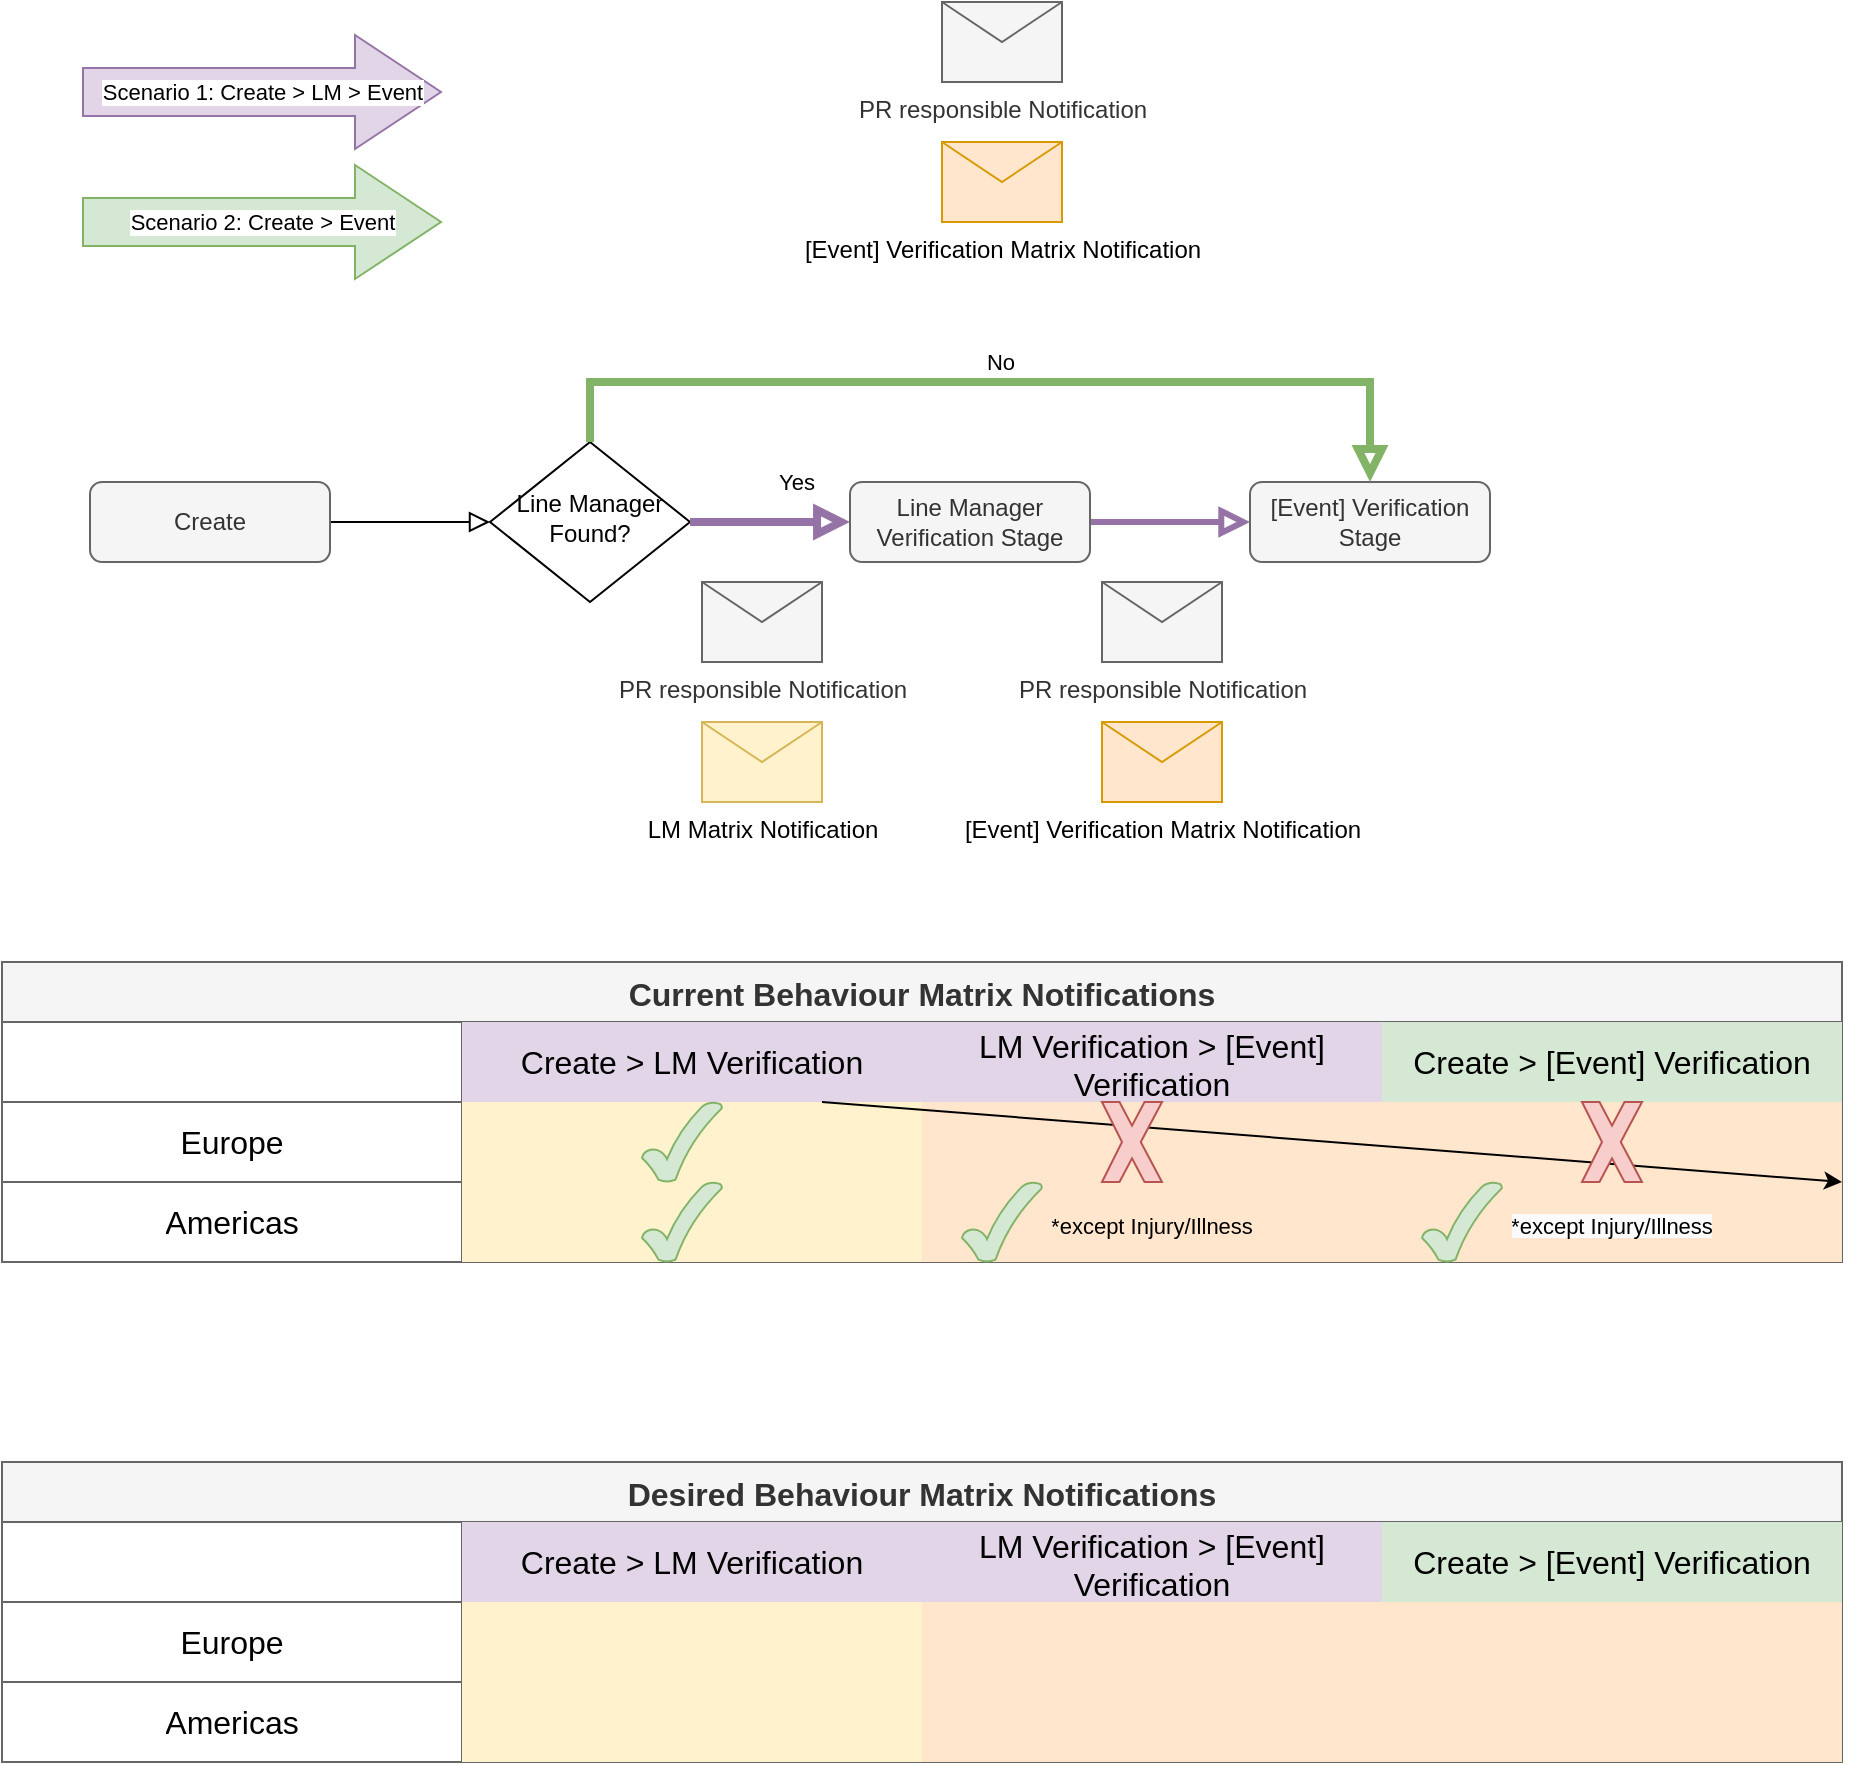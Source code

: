 <mxfile version="22.1.3" type="github">
  <diagram id="C5RBs43oDa-KdzZeNtuy" name="Page-1">
    <mxGraphModel dx="1386" dy="751" grid="1" gridSize="10" guides="1" tooltips="1" connect="1" arrows="1" fold="1" page="1" pageScale="1" pageWidth="827" pageHeight="1169" math="0" shadow="0">
      <root>
        <mxCell id="WIyWlLk6GJQsqaUBKTNV-0" />
        <mxCell id="WIyWlLk6GJQsqaUBKTNV-1" parent="WIyWlLk6GJQsqaUBKTNV-0" />
        <mxCell id="WIyWlLk6GJQsqaUBKTNV-2" value="" style="rounded=0;html=1;jettySize=auto;orthogonalLoop=1;fontSize=11;endArrow=block;endFill=0;endSize=8;strokeWidth=1;shadow=0;labelBackgroundColor=none;edgeStyle=orthogonalEdgeStyle;exitX=1;exitY=0.5;exitDx=0;exitDy=0;" parent="WIyWlLk6GJQsqaUBKTNV-1" source="WIyWlLk6GJQsqaUBKTNV-3" edge="1">
          <mxGeometry relative="1" as="geometry">
            <mxPoint x="264" y="430" as="targetPoint" />
          </mxGeometry>
        </mxCell>
        <mxCell id="WIyWlLk6GJQsqaUBKTNV-3" value="Create" style="rounded=1;whiteSpace=wrap;html=1;fontSize=12;glass=0;strokeWidth=1;shadow=0;fillColor=#f5f5f5;strokeColor=#666666;fontColor=#333333;" parent="WIyWlLk6GJQsqaUBKTNV-1" vertex="1">
          <mxGeometry x="64" y="410" width="120" height="40" as="geometry" />
        </mxCell>
        <mxCell id="WIyWlLk6GJQsqaUBKTNV-5" value="" style="edgeStyle=orthogonalEdgeStyle;rounded=0;html=1;jettySize=auto;orthogonalLoop=1;fontSize=11;endArrow=block;endFill=0;endSize=8;strokeWidth=3;shadow=0;labelBackgroundColor=none;exitX=1;exitY=0.5;exitDx=0;exitDy=0;fillColor=#e1d5e7;strokeColor=#9673a6;" parent="WIyWlLk6GJQsqaUBKTNV-1" source="WIyWlLk6GJQsqaUBKTNV-12" target="WIyWlLk6GJQsqaUBKTNV-7" edge="1">
          <mxGeometry y="10" relative="1" as="geometry">
            <mxPoint as="offset" />
          </mxGeometry>
        </mxCell>
        <mxCell id="WIyWlLk6GJQsqaUBKTNV-6" value="Line Manager Found?" style="rhombus;whiteSpace=wrap;html=1;shadow=0;fontFamily=Helvetica;fontSize=12;align=center;strokeWidth=1;spacing=6;spacingTop=-4;" parent="WIyWlLk6GJQsqaUBKTNV-1" vertex="1">
          <mxGeometry x="264" y="390" width="100" height="80" as="geometry" />
        </mxCell>
        <mxCell id="WIyWlLk6GJQsqaUBKTNV-7" value="[Event] Verification Stage" style="rounded=1;whiteSpace=wrap;html=1;fontSize=12;glass=0;strokeWidth=1;shadow=0;fillColor=#f5f5f5;strokeColor=#666666;fontColor=#333333;" parent="WIyWlLk6GJQsqaUBKTNV-1" vertex="1">
          <mxGeometry x="644" y="410" width="120" height="40" as="geometry" />
        </mxCell>
        <mxCell id="WIyWlLk6GJQsqaUBKTNV-8" value="Yes" style="rounded=0;html=1;jettySize=auto;orthogonalLoop=1;fontSize=11;endArrow=block;endFill=0;endSize=8;strokeWidth=4;shadow=0;labelBackgroundColor=none;edgeStyle=orthogonalEdgeStyle;exitX=1;exitY=0.5;exitDx=0;exitDy=0;fillColor=#e1d5e7;strokeColor=#9673a6;" parent="WIyWlLk6GJQsqaUBKTNV-1" source="WIyWlLk6GJQsqaUBKTNV-6" edge="1">
          <mxGeometry x="0.333" y="20" relative="1" as="geometry">
            <mxPoint as="offset" />
            <mxPoint x="214" y="680" as="sourcePoint" />
            <mxPoint x="444" y="430" as="targetPoint" />
          </mxGeometry>
        </mxCell>
        <mxCell id="WIyWlLk6GJQsqaUBKTNV-12" value="Line Manager Verification Stage" style="rounded=1;whiteSpace=wrap;html=1;fontSize=12;glass=0;strokeWidth=1;shadow=0;fillColor=#f5f5f5;strokeColor=#666666;fontColor=#333333;" parent="WIyWlLk6GJQsqaUBKTNV-1" vertex="1">
          <mxGeometry x="444" y="410" width="120" height="40" as="geometry" />
        </mxCell>
        <mxCell id="G-G8Vp4EoCvsYI0E1dKO-0" value="No" style="edgeStyle=orthogonalEdgeStyle;rounded=0;html=1;jettySize=auto;orthogonalLoop=1;fontSize=11;endArrow=block;endFill=0;endSize=8;strokeWidth=4;shadow=0;labelBackgroundColor=none;entryX=0.5;entryY=0;entryDx=0;entryDy=0;fillColor=#d5e8d4;strokeColor=#82b366;" edge="1" parent="WIyWlLk6GJQsqaUBKTNV-1" target="WIyWlLk6GJQsqaUBKTNV-7">
          <mxGeometry y="10" relative="1" as="geometry">
            <mxPoint as="offset" />
            <mxPoint x="314" y="390" as="sourcePoint" />
            <mxPoint x="654" y="440" as="targetPoint" />
            <Array as="points">
              <mxPoint x="314" y="360" />
              <mxPoint x="704" y="360" />
            </Array>
          </mxGeometry>
        </mxCell>
        <mxCell id="G-G8Vp4EoCvsYI0E1dKO-4" value="LM Matrix Notification" style="shape=message;html=1;html=1;outlineConnect=0;labelPosition=center;verticalLabelPosition=bottom;align=center;verticalAlign=top;fillColor=#fff2cc;strokeColor=#d6b656;" vertex="1" parent="WIyWlLk6GJQsqaUBKTNV-1">
          <mxGeometry x="370" y="530" width="60" height="40" as="geometry" />
        </mxCell>
        <mxCell id="G-G8Vp4EoCvsYI0E1dKO-5" value="[Event] Verification Matrix Notification" style="shape=message;html=1;html=1;outlineConnect=0;labelPosition=center;verticalLabelPosition=bottom;align=center;verticalAlign=top;fillColor=#ffe6cc;strokeColor=#d79b00;" vertex="1" parent="WIyWlLk6GJQsqaUBKTNV-1">
          <mxGeometry x="570" y="530" width="60" height="40" as="geometry" />
        </mxCell>
        <mxCell id="G-G8Vp4EoCvsYI0E1dKO-6" value="[Event] Verification Matrix Notification" style="shape=message;html=1;html=1;outlineConnect=0;labelPosition=center;verticalLabelPosition=bottom;align=center;verticalAlign=top;fillColor=#ffe6cc;strokeColor=#d79b00;" vertex="1" parent="WIyWlLk6GJQsqaUBKTNV-1">
          <mxGeometry x="490" y="240" width="60" height="40" as="geometry" />
        </mxCell>
        <mxCell id="G-G8Vp4EoCvsYI0E1dKO-9" value="PR responsible Notification&lt;br&gt;" style="shape=message;html=1;html=1;outlineConnect=0;labelPosition=center;verticalLabelPosition=bottom;align=center;verticalAlign=top;fillColor=#f5f5f5;fontColor=#333333;strokeColor=#666666;" vertex="1" parent="WIyWlLk6GJQsqaUBKTNV-1">
          <mxGeometry x="370" y="460" width="60" height="40" as="geometry" />
        </mxCell>
        <mxCell id="G-G8Vp4EoCvsYI0E1dKO-10" value="PR responsible Notification&lt;br&gt;" style="shape=message;html=1;html=1;outlineConnect=0;labelPosition=center;verticalLabelPosition=bottom;align=center;verticalAlign=top;fillColor=#f5f5f5;strokeColor=#666666;fontColor=#333333;" vertex="1" parent="WIyWlLk6GJQsqaUBKTNV-1">
          <mxGeometry x="570" y="460" width="60" height="40" as="geometry" />
        </mxCell>
        <mxCell id="G-G8Vp4EoCvsYI0E1dKO-11" value="PR responsible Notification&lt;br&gt;" style="shape=message;html=1;html=1;outlineConnect=0;labelPosition=center;verticalLabelPosition=bottom;align=center;verticalAlign=top;fillColor=#f5f5f5;strokeColor=#666666;fontColor=#333333;" vertex="1" parent="WIyWlLk6GJQsqaUBKTNV-1">
          <mxGeometry x="490" y="170" width="60" height="40" as="geometry" />
        </mxCell>
        <mxCell id="G-G8Vp4EoCvsYI0E1dKO-13" value="Current Behaviour Matrix Notifications" style="shape=table;startSize=30;container=1;collapsible=0;childLayout=tableLayout;strokeColor=#666666;fontSize=16;fillColor=#f5f5f5;fontColor=#333333;fontStyle=1" vertex="1" parent="WIyWlLk6GJQsqaUBKTNV-1">
          <mxGeometry x="20" y="650" width="920" height="150" as="geometry" />
        </mxCell>
        <mxCell id="G-G8Vp4EoCvsYI0E1dKO-29" style="shape=tableRow;horizontal=0;startSize=0;swimlaneHead=0;swimlaneBody=0;strokeColor=inherit;top=0;left=0;bottom=0;right=0;collapsible=0;dropTarget=0;fillColor=none;points=[[0,0.5],[1,0.5]];portConstraint=eastwest;fontSize=16;" vertex="1" parent="G-G8Vp4EoCvsYI0E1dKO-13">
          <mxGeometry y="30" width="920" height="40" as="geometry" />
        </mxCell>
        <mxCell id="G-G8Vp4EoCvsYI0E1dKO-30" value="" style="shape=partialRectangle;html=1;whiteSpace=wrap;connectable=0;strokeColor=inherit;overflow=hidden;fillColor=none;top=0;left=0;bottom=0;right=0;pointerEvents=1;fontSize=16;fontStyle=1" vertex="1" parent="G-G8Vp4EoCvsYI0E1dKO-29">
          <mxGeometry width="230" height="40" as="geometry">
            <mxRectangle width="230" height="40" as="alternateBounds" />
          </mxGeometry>
        </mxCell>
        <mxCell id="G-G8Vp4EoCvsYI0E1dKO-31" value="Create &amp;gt; LM Verification" style="shape=partialRectangle;html=1;whiteSpace=wrap;connectable=0;strokeColor=#9673a6;overflow=hidden;fillColor=#e1d5e7;top=0;left=0;bottom=0;right=0;pointerEvents=1;fontSize=16;" vertex="1" parent="G-G8Vp4EoCvsYI0E1dKO-29">
          <mxGeometry x="230" width="230" height="40" as="geometry">
            <mxRectangle width="230" height="40" as="alternateBounds" />
          </mxGeometry>
        </mxCell>
        <mxCell id="G-G8Vp4EoCvsYI0E1dKO-32" value="LM Verification &amp;gt; [Event] Verification" style="shape=partialRectangle;html=1;whiteSpace=wrap;connectable=0;strokeColor=#9673a6;overflow=hidden;fillColor=#e1d5e7;top=0;left=0;bottom=0;right=0;pointerEvents=1;fontSize=16;" vertex="1" parent="G-G8Vp4EoCvsYI0E1dKO-29">
          <mxGeometry x="460" width="230" height="40" as="geometry">
            <mxRectangle width="230" height="40" as="alternateBounds" />
          </mxGeometry>
        </mxCell>
        <mxCell id="G-G8Vp4EoCvsYI0E1dKO-33" value="Create &amp;gt; [Event] Verification" style="shape=partialRectangle;html=1;whiteSpace=wrap;connectable=0;strokeColor=#82b366;overflow=hidden;fillColor=#d5e8d4;top=0;left=0;bottom=0;right=0;pointerEvents=1;fontSize=16;" vertex="1" parent="G-G8Vp4EoCvsYI0E1dKO-29">
          <mxGeometry x="690" width="230" height="40" as="geometry">
            <mxRectangle width="230" height="40" as="alternateBounds" />
          </mxGeometry>
        </mxCell>
        <mxCell id="G-G8Vp4EoCvsYI0E1dKO-14" value="" style="shape=tableRow;horizontal=0;startSize=0;swimlaneHead=0;swimlaneBody=0;strokeColor=inherit;top=0;left=0;bottom=0;right=0;collapsible=0;dropTarget=0;fillColor=none;points=[[0,0.5],[1,0.5]];portConstraint=eastwest;fontSize=16;" vertex="1" parent="G-G8Vp4EoCvsYI0E1dKO-13">
          <mxGeometry y="70" width="920" height="40" as="geometry" />
        </mxCell>
        <mxCell id="G-G8Vp4EoCvsYI0E1dKO-26" value="Europe" style="shape=partialRectangle;html=1;whiteSpace=wrap;connectable=0;strokeColor=inherit;overflow=hidden;fillColor=none;top=0;left=0;bottom=0;right=0;pointerEvents=1;fontSize=16;" vertex="1" parent="G-G8Vp4EoCvsYI0E1dKO-14">
          <mxGeometry width="230" height="40" as="geometry">
            <mxRectangle width="230" height="40" as="alternateBounds" />
          </mxGeometry>
        </mxCell>
        <mxCell id="G-G8Vp4EoCvsYI0E1dKO-15" value="" style="shape=partialRectangle;html=1;whiteSpace=wrap;connectable=0;strokeColor=#d6b656;overflow=hidden;fillColor=#fff2cc;top=0;left=0;bottom=0;right=0;pointerEvents=1;fontSize=16;" vertex="1" parent="G-G8Vp4EoCvsYI0E1dKO-14">
          <mxGeometry x="230" width="230" height="40" as="geometry">
            <mxRectangle width="230" height="40" as="alternateBounds" />
          </mxGeometry>
        </mxCell>
        <mxCell id="G-G8Vp4EoCvsYI0E1dKO-16" value="" style="shape=partialRectangle;html=1;whiteSpace=wrap;connectable=0;strokeColor=#d79b00;overflow=hidden;fillColor=#ffe6cc;top=0;left=0;bottom=0;right=0;pointerEvents=1;fontSize=16;" vertex="1" parent="G-G8Vp4EoCvsYI0E1dKO-14">
          <mxGeometry x="460" width="230" height="40" as="geometry">
            <mxRectangle width="230" height="40" as="alternateBounds" />
          </mxGeometry>
        </mxCell>
        <mxCell id="G-G8Vp4EoCvsYI0E1dKO-17" value="" style="shape=partialRectangle;html=1;whiteSpace=wrap;connectable=0;strokeColor=#d79b00;overflow=hidden;fillColor=#ffe6cc;top=0;left=0;bottom=0;right=0;pointerEvents=1;fontSize=16;" vertex="1" parent="G-G8Vp4EoCvsYI0E1dKO-14">
          <mxGeometry x="690" width="230" height="40" as="geometry">
            <mxRectangle width="230" height="40" as="alternateBounds" />
          </mxGeometry>
        </mxCell>
        <mxCell id="G-G8Vp4EoCvsYI0E1dKO-18" value="" style="shape=tableRow;horizontal=0;startSize=0;swimlaneHead=0;swimlaneBody=0;strokeColor=inherit;top=0;left=0;bottom=0;right=0;collapsible=0;dropTarget=0;fillColor=none;points=[[0,0.5],[1,0.5]];portConstraint=eastwest;fontSize=16;" vertex="1" parent="G-G8Vp4EoCvsYI0E1dKO-13">
          <mxGeometry y="110" width="920" height="40" as="geometry" />
        </mxCell>
        <mxCell id="G-G8Vp4EoCvsYI0E1dKO-27" value="Americas" style="shape=partialRectangle;html=1;whiteSpace=wrap;connectable=0;strokeColor=inherit;overflow=hidden;fillColor=none;top=0;left=0;bottom=0;right=0;pointerEvents=1;fontSize=16;" vertex="1" parent="G-G8Vp4EoCvsYI0E1dKO-18">
          <mxGeometry width="230" height="40" as="geometry">
            <mxRectangle width="230" height="40" as="alternateBounds" />
          </mxGeometry>
        </mxCell>
        <mxCell id="G-G8Vp4EoCvsYI0E1dKO-19" value="" style="shape=partialRectangle;html=1;whiteSpace=wrap;connectable=0;strokeColor=#d6b656;overflow=hidden;fillColor=#fff2cc;top=0;left=0;bottom=0;right=0;pointerEvents=1;fontSize=16;" vertex="1" parent="G-G8Vp4EoCvsYI0E1dKO-18">
          <mxGeometry x="230" width="230" height="40" as="geometry">
            <mxRectangle width="230" height="40" as="alternateBounds" />
          </mxGeometry>
        </mxCell>
        <mxCell id="G-G8Vp4EoCvsYI0E1dKO-20" value="&lt;font style=&quot;font-size: 11px;&quot;&gt;*except Injury/Illness&lt;/font&gt;" style="shape=partialRectangle;html=1;whiteSpace=wrap;connectable=0;strokeColor=#d79b00;overflow=hidden;fillColor=#ffe6cc;top=0;left=0;bottom=0;right=0;pointerEvents=1;fontSize=16;" vertex="1" parent="G-G8Vp4EoCvsYI0E1dKO-18">
          <mxGeometry x="460" width="230" height="40" as="geometry">
            <mxRectangle width="230" height="40" as="alternateBounds" />
          </mxGeometry>
        </mxCell>
        <mxCell id="G-G8Vp4EoCvsYI0E1dKO-21" value="&lt;span style=&quot;color: rgb(0, 0, 0); font-family: Helvetica; font-size: 11px; font-style: normal; font-variant-ligatures: normal; font-variant-caps: normal; font-weight: 400; letter-spacing: normal; orphans: 2; text-align: center; text-indent: 0px; text-transform: none; widows: 2; word-spacing: 0px; -webkit-text-stroke-width: 0px; background-color: rgb(251, 251, 251); text-decoration-thickness: initial; text-decoration-style: initial; text-decoration-color: initial; float: none; display: inline !important;&quot;&gt;*except Injury/Illness&lt;/span&gt;" style="shape=partialRectangle;html=1;whiteSpace=wrap;connectable=0;strokeColor=#d79b00;overflow=hidden;fillColor=#ffe6cc;top=0;left=0;bottom=0;right=0;pointerEvents=1;fontSize=16;" vertex="1" parent="G-G8Vp4EoCvsYI0E1dKO-18">
          <mxGeometry x="690" width="230" height="40" as="geometry">
            <mxRectangle width="230" height="40" as="alternateBounds" />
          </mxGeometry>
        </mxCell>
        <mxCell id="G-G8Vp4EoCvsYI0E1dKO-36" value="" style="verticalLabelPosition=bottom;verticalAlign=top;html=1;shape=mxgraph.basic.tick" vertex="1" parent="G-G8Vp4EoCvsYI0E1dKO-18">
          <mxGeometry x="920" width="NaN" height="40" as="geometry">
            <mxRectangle width="NaN" height="40" as="alternateBounds" />
          </mxGeometry>
        </mxCell>
        <mxCell id="G-G8Vp4EoCvsYI0E1dKO-37" value="" style="edgeStyle=orthogonalEdgeStyle;rounded=0;orthogonalLoop=1;jettySize=auto;html=1;" edge="1" parent="WIyWlLk6GJQsqaUBKTNV-1" target="G-G8Vp4EoCvsYI0E1dKO-36">
          <mxGeometry relative="1" as="geometry">
            <mxPoint x="430" y="720" as="sourcePoint" />
          </mxGeometry>
        </mxCell>
        <mxCell id="G-G8Vp4EoCvsYI0E1dKO-39" value="" style="verticalLabelPosition=bottom;verticalAlign=top;html=1;shape=mxgraph.basic.tick;fillColor=#d5e8d4;strokeColor=#82b366;" vertex="1" parent="WIyWlLk6GJQsqaUBKTNV-1">
          <mxGeometry x="340" y="720" width="40" height="40" as="geometry" />
        </mxCell>
        <mxCell id="G-G8Vp4EoCvsYI0E1dKO-40" value="" style="verticalLabelPosition=bottom;verticalAlign=top;html=1;shape=mxgraph.basic.x;fillColor=#f8cecc;strokeColor=#b85450;" vertex="1" parent="WIyWlLk6GJQsqaUBKTNV-1">
          <mxGeometry x="570" y="720" width="30" height="40" as="geometry" />
        </mxCell>
        <mxCell id="G-G8Vp4EoCvsYI0E1dKO-41" value="" style="verticalLabelPosition=bottom;verticalAlign=top;html=1;shape=mxgraph.basic.x;fillColor=#f8cecc;strokeColor=#b85450;" vertex="1" parent="WIyWlLk6GJQsqaUBKTNV-1">
          <mxGeometry x="810" y="720" width="30" height="40" as="geometry" />
        </mxCell>
        <mxCell id="G-G8Vp4EoCvsYI0E1dKO-42" value="" style="verticalLabelPosition=bottom;verticalAlign=top;html=1;shape=mxgraph.basic.tick;fillColor=#d5e8d4;strokeColor=#82b366;" vertex="1" parent="WIyWlLk6GJQsqaUBKTNV-1">
          <mxGeometry x="340" y="760" width="40" height="40" as="geometry" />
        </mxCell>
        <mxCell id="G-G8Vp4EoCvsYI0E1dKO-43" value="" style="verticalLabelPosition=bottom;verticalAlign=top;html=1;shape=mxgraph.basic.tick;fillColor=#d5e8d4;strokeColor=#82b366;" vertex="1" parent="WIyWlLk6GJQsqaUBKTNV-1">
          <mxGeometry x="500" y="760" width="40" height="40" as="geometry" />
        </mxCell>
        <mxCell id="G-G8Vp4EoCvsYI0E1dKO-44" value="" style="verticalLabelPosition=bottom;verticalAlign=top;html=1;shape=mxgraph.basic.tick;fillColor=#d5e8d4;strokeColor=#82b366;" vertex="1" parent="WIyWlLk6GJQsqaUBKTNV-1">
          <mxGeometry x="730" y="760" width="40" height="40" as="geometry" />
        </mxCell>
        <mxCell id="G-G8Vp4EoCvsYI0E1dKO-46" style="edgeStyle=orthogonalEdgeStyle;rounded=0;orthogonalLoop=1;jettySize=auto;html=1;exitX=0.5;exitY=1;exitDx=0;exitDy=0;" edge="1" parent="WIyWlLk6GJQsqaUBKTNV-1" source="G-G8Vp4EoCvsYI0E1dKO-4" target="G-G8Vp4EoCvsYI0E1dKO-4">
          <mxGeometry relative="1" as="geometry" />
        </mxCell>
        <mxCell id="G-G8Vp4EoCvsYI0E1dKO-47" value="Scenario 1: Create &amp;gt; LM &amp;gt; Event" style="shape=flexArrow;endArrow=classic;html=1;rounded=0;fillColor=#e1d5e7;strokeColor=#9673a6;endWidth=32;endSize=14;width=24;" edge="1" parent="WIyWlLk6GJQsqaUBKTNV-1">
          <mxGeometry width="50" height="50" relative="1" as="geometry">
            <mxPoint x="60" y="215" as="sourcePoint" />
            <mxPoint x="240" y="215" as="targetPoint" />
            <mxPoint as="offset" />
          </mxGeometry>
        </mxCell>
        <mxCell id="G-G8Vp4EoCvsYI0E1dKO-48" value="Scenario 2: Create &amp;gt; Event" style="shape=flexArrow;endArrow=classic;html=1;rounded=0;fillColor=#d5e8d4;strokeColor=#82b366;endWidth=32;endSize=14;width=24;" edge="1" parent="WIyWlLk6GJQsqaUBKTNV-1">
          <mxGeometry width="50" height="50" relative="1" as="geometry">
            <mxPoint x="60" y="280" as="sourcePoint" />
            <mxPoint x="240" y="280" as="targetPoint" />
            <mxPoint as="offset" />
          </mxGeometry>
        </mxCell>
        <mxCell id="G-G8Vp4EoCvsYI0E1dKO-49" value="Desired Behaviour Matrix Notifications" style="shape=table;startSize=30;container=1;collapsible=0;childLayout=tableLayout;strokeColor=#666666;fontSize=16;fillColor=#f5f5f5;fontColor=#333333;fontStyle=1" vertex="1" parent="WIyWlLk6GJQsqaUBKTNV-1">
          <mxGeometry x="20" y="900" width="920" height="150" as="geometry" />
        </mxCell>
        <mxCell id="G-G8Vp4EoCvsYI0E1dKO-50" style="shape=tableRow;horizontal=0;startSize=0;swimlaneHead=0;swimlaneBody=0;strokeColor=inherit;top=0;left=0;bottom=0;right=0;collapsible=0;dropTarget=0;fillColor=none;points=[[0,0.5],[1,0.5]];portConstraint=eastwest;fontSize=16;" vertex="1" parent="G-G8Vp4EoCvsYI0E1dKO-49">
          <mxGeometry y="30" width="920" height="40" as="geometry" />
        </mxCell>
        <mxCell id="G-G8Vp4EoCvsYI0E1dKO-51" value="" style="shape=partialRectangle;html=1;whiteSpace=wrap;connectable=0;strokeColor=inherit;overflow=hidden;fillColor=none;top=0;left=0;bottom=0;right=0;pointerEvents=1;fontSize=16;fontStyle=1" vertex="1" parent="G-G8Vp4EoCvsYI0E1dKO-50">
          <mxGeometry width="230" height="40" as="geometry">
            <mxRectangle width="230" height="40" as="alternateBounds" />
          </mxGeometry>
        </mxCell>
        <mxCell id="G-G8Vp4EoCvsYI0E1dKO-52" value="Create &amp;gt; LM Verification" style="shape=partialRectangle;html=1;whiteSpace=wrap;connectable=0;strokeColor=#9673a6;overflow=hidden;fillColor=#e1d5e7;top=0;left=0;bottom=0;right=0;pointerEvents=1;fontSize=16;" vertex="1" parent="G-G8Vp4EoCvsYI0E1dKO-50">
          <mxGeometry x="230" width="230" height="40" as="geometry">
            <mxRectangle width="230" height="40" as="alternateBounds" />
          </mxGeometry>
        </mxCell>
        <mxCell id="G-G8Vp4EoCvsYI0E1dKO-53" value="LM Verification &amp;gt; [Event] Verification" style="shape=partialRectangle;html=1;whiteSpace=wrap;connectable=0;strokeColor=#9673a6;overflow=hidden;fillColor=#e1d5e7;top=0;left=0;bottom=0;right=0;pointerEvents=1;fontSize=16;" vertex="1" parent="G-G8Vp4EoCvsYI0E1dKO-50">
          <mxGeometry x="460" width="230" height="40" as="geometry">
            <mxRectangle width="230" height="40" as="alternateBounds" />
          </mxGeometry>
        </mxCell>
        <mxCell id="G-G8Vp4EoCvsYI0E1dKO-54" value="Create &amp;gt; [Event] Verification" style="shape=partialRectangle;html=1;whiteSpace=wrap;connectable=0;strokeColor=#82b366;overflow=hidden;fillColor=#d5e8d4;top=0;left=0;bottom=0;right=0;pointerEvents=1;fontSize=16;" vertex="1" parent="G-G8Vp4EoCvsYI0E1dKO-50">
          <mxGeometry x="690" width="230" height="40" as="geometry">
            <mxRectangle width="230" height="40" as="alternateBounds" />
          </mxGeometry>
        </mxCell>
        <mxCell id="G-G8Vp4EoCvsYI0E1dKO-55" value="" style="shape=tableRow;horizontal=0;startSize=0;swimlaneHead=0;swimlaneBody=0;strokeColor=inherit;top=0;left=0;bottom=0;right=0;collapsible=0;dropTarget=0;fillColor=none;points=[[0,0.5],[1,0.5]];portConstraint=eastwest;fontSize=16;" vertex="1" parent="G-G8Vp4EoCvsYI0E1dKO-49">
          <mxGeometry y="70" width="920" height="40" as="geometry" />
        </mxCell>
        <mxCell id="G-G8Vp4EoCvsYI0E1dKO-56" value="Europe" style="shape=partialRectangle;html=1;whiteSpace=wrap;connectable=0;strokeColor=inherit;overflow=hidden;fillColor=none;top=0;left=0;bottom=0;right=0;pointerEvents=1;fontSize=16;" vertex="1" parent="G-G8Vp4EoCvsYI0E1dKO-55">
          <mxGeometry width="230" height="40" as="geometry">
            <mxRectangle width="230" height="40" as="alternateBounds" />
          </mxGeometry>
        </mxCell>
        <mxCell id="G-G8Vp4EoCvsYI0E1dKO-57" value="" style="shape=partialRectangle;html=1;whiteSpace=wrap;connectable=0;strokeColor=#d6b656;overflow=hidden;fillColor=#fff2cc;top=0;left=0;bottom=0;right=0;pointerEvents=1;fontSize=16;" vertex="1" parent="G-G8Vp4EoCvsYI0E1dKO-55">
          <mxGeometry x="230" width="230" height="40" as="geometry">
            <mxRectangle width="230" height="40" as="alternateBounds" />
          </mxGeometry>
        </mxCell>
        <mxCell id="G-G8Vp4EoCvsYI0E1dKO-58" value="" style="shape=partialRectangle;html=1;whiteSpace=wrap;connectable=0;strokeColor=#d79b00;overflow=hidden;fillColor=#ffe6cc;top=0;left=0;bottom=0;right=0;pointerEvents=1;fontSize=16;" vertex="1" parent="G-G8Vp4EoCvsYI0E1dKO-55">
          <mxGeometry x="460" width="230" height="40" as="geometry">
            <mxRectangle width="230" height="40" as="alternateBounds" />
          </mxGeometry>
        </mxCell>
        <mxCell id="G-G8Vp4EoCvsYI0E1dKO-59" value="" style="shape=partialRectangle;html=1;whiteSpace=wrap;connectable=0;strokeColor=#d79b00;overflow=hidden;fillColor=#ffe6cc;top=0;left=0;bottom=0;right=0;pointerEvents=1;fontSize=16;" vertex="1" parent="G-G8Vp4EoCvsYI0E1dKO-55">
          <mxGeometry x="690" width="230" height="40" as="geometry">
            <mxRectangle width="230" height="40" as="alternateBounds" />
          </mxGeometry>
        </mxCell>
        <mxCell id="G-G8Vp4EoCvsYI0E1dKO-60" value="" style="shape=tableRow;horizontal=0;startSize=0;swimlaneHead=0;swimlaneBody=0;strokeColor=inherit;top=0;left=0;bottom=0;right=0;collapsible=0;dropTarget=0;fillColor=none;points=[[0,0.5],[1,0.5]];portConstraint=eastwest;fontSize=16;" vertex="1" parent="G-G8Vp4EoCvsYI0E1dKO-49">
          <mxGeometry y="110" width="920" height="40" as="geometry" />
        </mxCell>
        <mxCell id="G-G8Vp4EoCvsYI0E1dKO-61" value="Americas" style="shape=partialRectangle;html=1;whiteSpace=wrap;connectable=0;strokeColor=inherit;overflow=hidden;fillColor=none;top=0;left=0;bottom=0;right=0;pointerEvents=1;fontSize=16;" vertex="1" parent="G-G8Vp4EoCvsYI0E1dKO-60">
          <mxGeometry width="230" height="40" as="geometry">
            <mxRectangle width="230" height="40" as="alternateBounds" />
          </mxGeometry>
        </mxCell>
        <mxCell id="G-G8Vp4EoCvsYI0E1dKO-62" value="" style="shape=partialRectangle;html=1;whiteSpace=wrap;connectable=0;strokeColor=#d6b656;overflow=hidden;fillColor=#fff2cc;top=0;left=0;bottom=0;right=0;pointerEvents=1;fontSize=16;" vertex="1" parent="G-G8Vp4EoCvsYI0E1dKO-60">
          <mxGeometry x="230" width="230" height="40" as="geometry">
            <mxRectangle width="230" height="40" as="alternateBounds" />
          </mxGeometry>
        </mxCell>
        <mxCell id="G-G8Vp4EoCvsYI0E1dKO-63" value="" style="shape=partialRectangle;html=1;whiteSpace=wrap;connectable=0;strokeColor=#d79b00;overflow=hidden;fillColor=#ffe6cc;top=0;left=0;bottom=0;right=0;pointerEvents=1;fontSize=16;" vertex="1" parent="G-G8Vp4EoCvsYI0E1dKO-60">
          <mxGeometry x="460" width="230" height="40" as="geometry">
            <mxRectangle width="230" height="40" as="alternateBounds" />
          </mxGeometry>
        </mxCell>
        <mxCell id="G-G8Vp4EoCvsYI0E1dKO-64" value="" style="shape=partialRectangle;html=1;whiteSpace=wrap;connectable=0;strokeColor=#d79b00;overflow=hidden;fillColor=#ffe6cc;top=0;left=0;bottom=0;right=0;pointerEvents=1;fontSize=16;" vertex="1" parent="G-G8Vp4EoCvsYI0E1dKO-60">
          <mxGeometry x="690" width="230" height="40" as="geometry">
            <mxRectangle width="230" height="40" as="alternateBounds" />
          </mxGeometry>
        </mxCell>
        <mxCell id="G-G8Vp4EoCvsYI0E1dKO-65" value="" style="verticalLabelPosition=bottom;verticalAlign=top;html=1;shape=mxgraph.basic.tick" vertex="1" parent="G-G8Vp4EoCvsYI0E1dKO-60">
          <mxGeometry x="920" width="NaN" height="40" as="geometry">
            <mxRectangle width="NaN" height="40" as="alternateBounds" />
          </mxGeometry>
        </mxCell>
      </root>
    </mxGraphModel>
  </diagram>
</mxfile>
